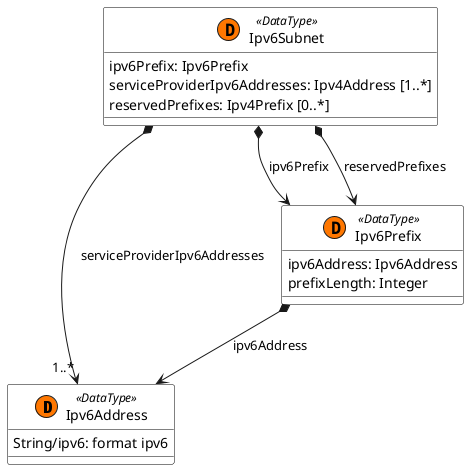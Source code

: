 @startuml

skinparam {
    FontName Times
    ClassBackgroundColor White
    ClassBorderColor Black
    ClassBorderColor<<ServiceSpecification>> FireBrick
}
!define datatype(x) class x << (D,#FF7700) DataType>>

datatype(Ipv6Address) {
    String/ipv6: format ipv6
}

datatype(Ipv6Prefix) {
    ipv6Address: Ipv6Address
    prefixLength: Integer
}

Ipv6Prefix *--> Ipv6Address: ipv6Address


datatype(Ipv6Subnet) {
    ipv6Prefix: Ipv6Prefix
    serviceProviderIpv6Addresses: Ipv4Address [1..*]
    reservedPrefixes: Ipv4Prefix [0..*]
}

Ipv6Subnet *--> Ipv6Prefix: ipv6Prefix
Ipv6Subnet *--> Ipv6Prefix: reservedPrefixes
Ipv6Subnet *--> "1..*" Ipv6Address: serviceProviderIpv6Addresses


@enduml